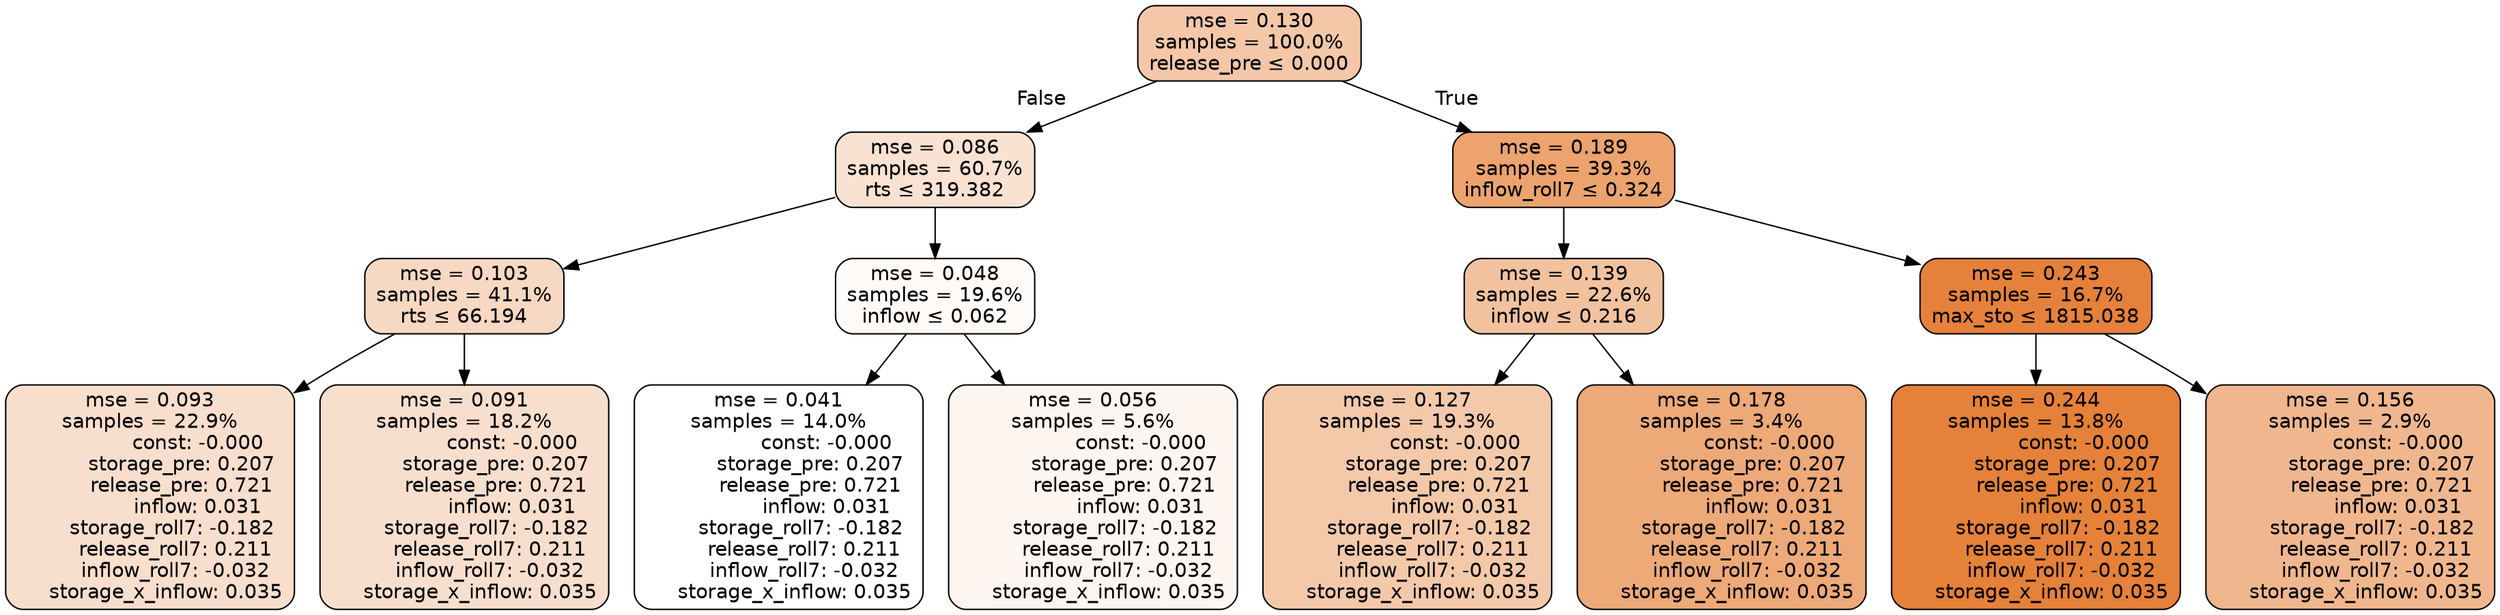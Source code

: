 digraph tree {
node [shape=rectangle, style="filled, rounded", color="black", fontname=helvetica] ;
edge [fontname=helvetica] ;
	"0" [label="mse = 0.130
samples = 100.0%
release_pre &le; 0.000", fillcolor="#f3c7a7"]
	"1" [label="mse = 0.086
samples = 60.7%
rts &le; 319.382", fillcolor="#f9e2d2"]
	"2" [label="mse = 0.103
samples = 41.1%
rts &le; 66.194", fillcolor="#f7d8c2"]
	"3" [label="mse = 0.093
samples = 22.9%
               const: -0.000
          storage_pre: 0.207
          release_pre: 0.721
               inflow: 0.031
       storage_roll7: -0.182
        release_roll7: 0.211
        inflow_roll7: -0.032
     storage_x_inflow: 0.035", fillcolor="#f8decc"]
	"4" [label="mse = 0.091
samples = 18.2%
               const: -0.000
          storage_pre: 0.207
          release_pre: 0.721
               inflow: 0.031
       storage_roll7: -0.182
        release_roll7: 0.211
        inflow_roll7: -0.032
     storage_x_inflow: 0.035", fillcolor="#f8dfcd"]
	"5" [label="mse = 0.048
samples = 19.6%
inflow &le; 0.062", fillcolor="#fefaf7"]
	"6" [label="mse = 0.041
samples = 14.0%
               const: -0.000
          storage_pre: 0.207
          release_pre: 0.721
               inflow: 0.031
       storage_roll7: -0.182
        release_roll7: 0.211
        inflow_roll7: -0.032
     storage_x_inflow: 0.035", fillcolor="#ffffff"]
	"7" [label="mse = 0.056
samples = 5.6%
               const: -0.000
          storage_pre: 0.207
          release_pre: 0.721
               inflow: 0.031
       storage_roll7: -0.182
        release_roll7: 0.211
        inflow_roll7: -0.032
     storage_x_inflow: 0.035", fillcolor="#fdf5f0"]
	"8" [label="mse = 0.189
samples = 39.3%
inflow_roll7 &le; 0.324", fillcolor="#eca36e"]
	"9" [label="mse = 0.139
samples = 22.6%
inflow &le; 0.216", fillcolor="#f2c29f"]
	"10" [label="mse = 0.127
samples = 19.3%
               const: -0.000
          storage_pre: 0.207
          release_pre: 0.721
               inflow: 0.031
       storage_roll7: -0.182
        release_roll7: 0.211
        inflow_roll7: -0.032
     storage_x_inflow: 0.035", fillcolor="#f3c9aa"]
	"11" [label="mse = 0.178
samples = 3.4%
               const: -0.000
          storage_pre: 0.207
          release_pre: 0.721
               inflow: 0.031
       storage_roll7: -0.182
        release_roll7: 0.211
        inflow_roll7: -0.032
     storage_x_inflow: 0.035", fillcolor="#eda978"]
	"12" [label="mse = 0.243
samples = 16.7%
max_sto &le; 1815.038", fillcolor="#e5813a"]
	"13" [label="mse = 0.244
samples = 13.8%
               const: -0.000
          storage_pre: 0.207
          release_pre: 0.721
               inflow: 0.031
       storage_roll7: -0.182
        release_roll7: 0.211
        inflow_roll7: -0.032
     storage_x_inflow: 0.035", fillcolor="#e58139"]
	"14" [label="mse = 0.156
samples = 2.9%
               const: -0.000
          storage_pre: 0.207
          release_pre: 0.721
               inflow: 0.031
       storage_roll7: -0.182
        release_roll7: 0.211
        inflow_roll7: -0.032
     storage_x_inflow: 0.035", fillcolor="#f0b78e"]

	"0" -> "1" [labeldistance=2.5, labelangle=45, headlabel="False"]
	"1" -> "2"
	"2" -> "3"
	"2" -> "4"
	"1" -> "5"
	"5" -> "6"
	"5" -> "7"
	"0" -> "8" [labeldistance=2.5, labelangle=-45, headlabel="True"]
	"8" -> "9"
	"9" -> "10"
	"9" -> "11"
	"8" -> "12"
	"12" -> "13"
	"12" -> "14"
}